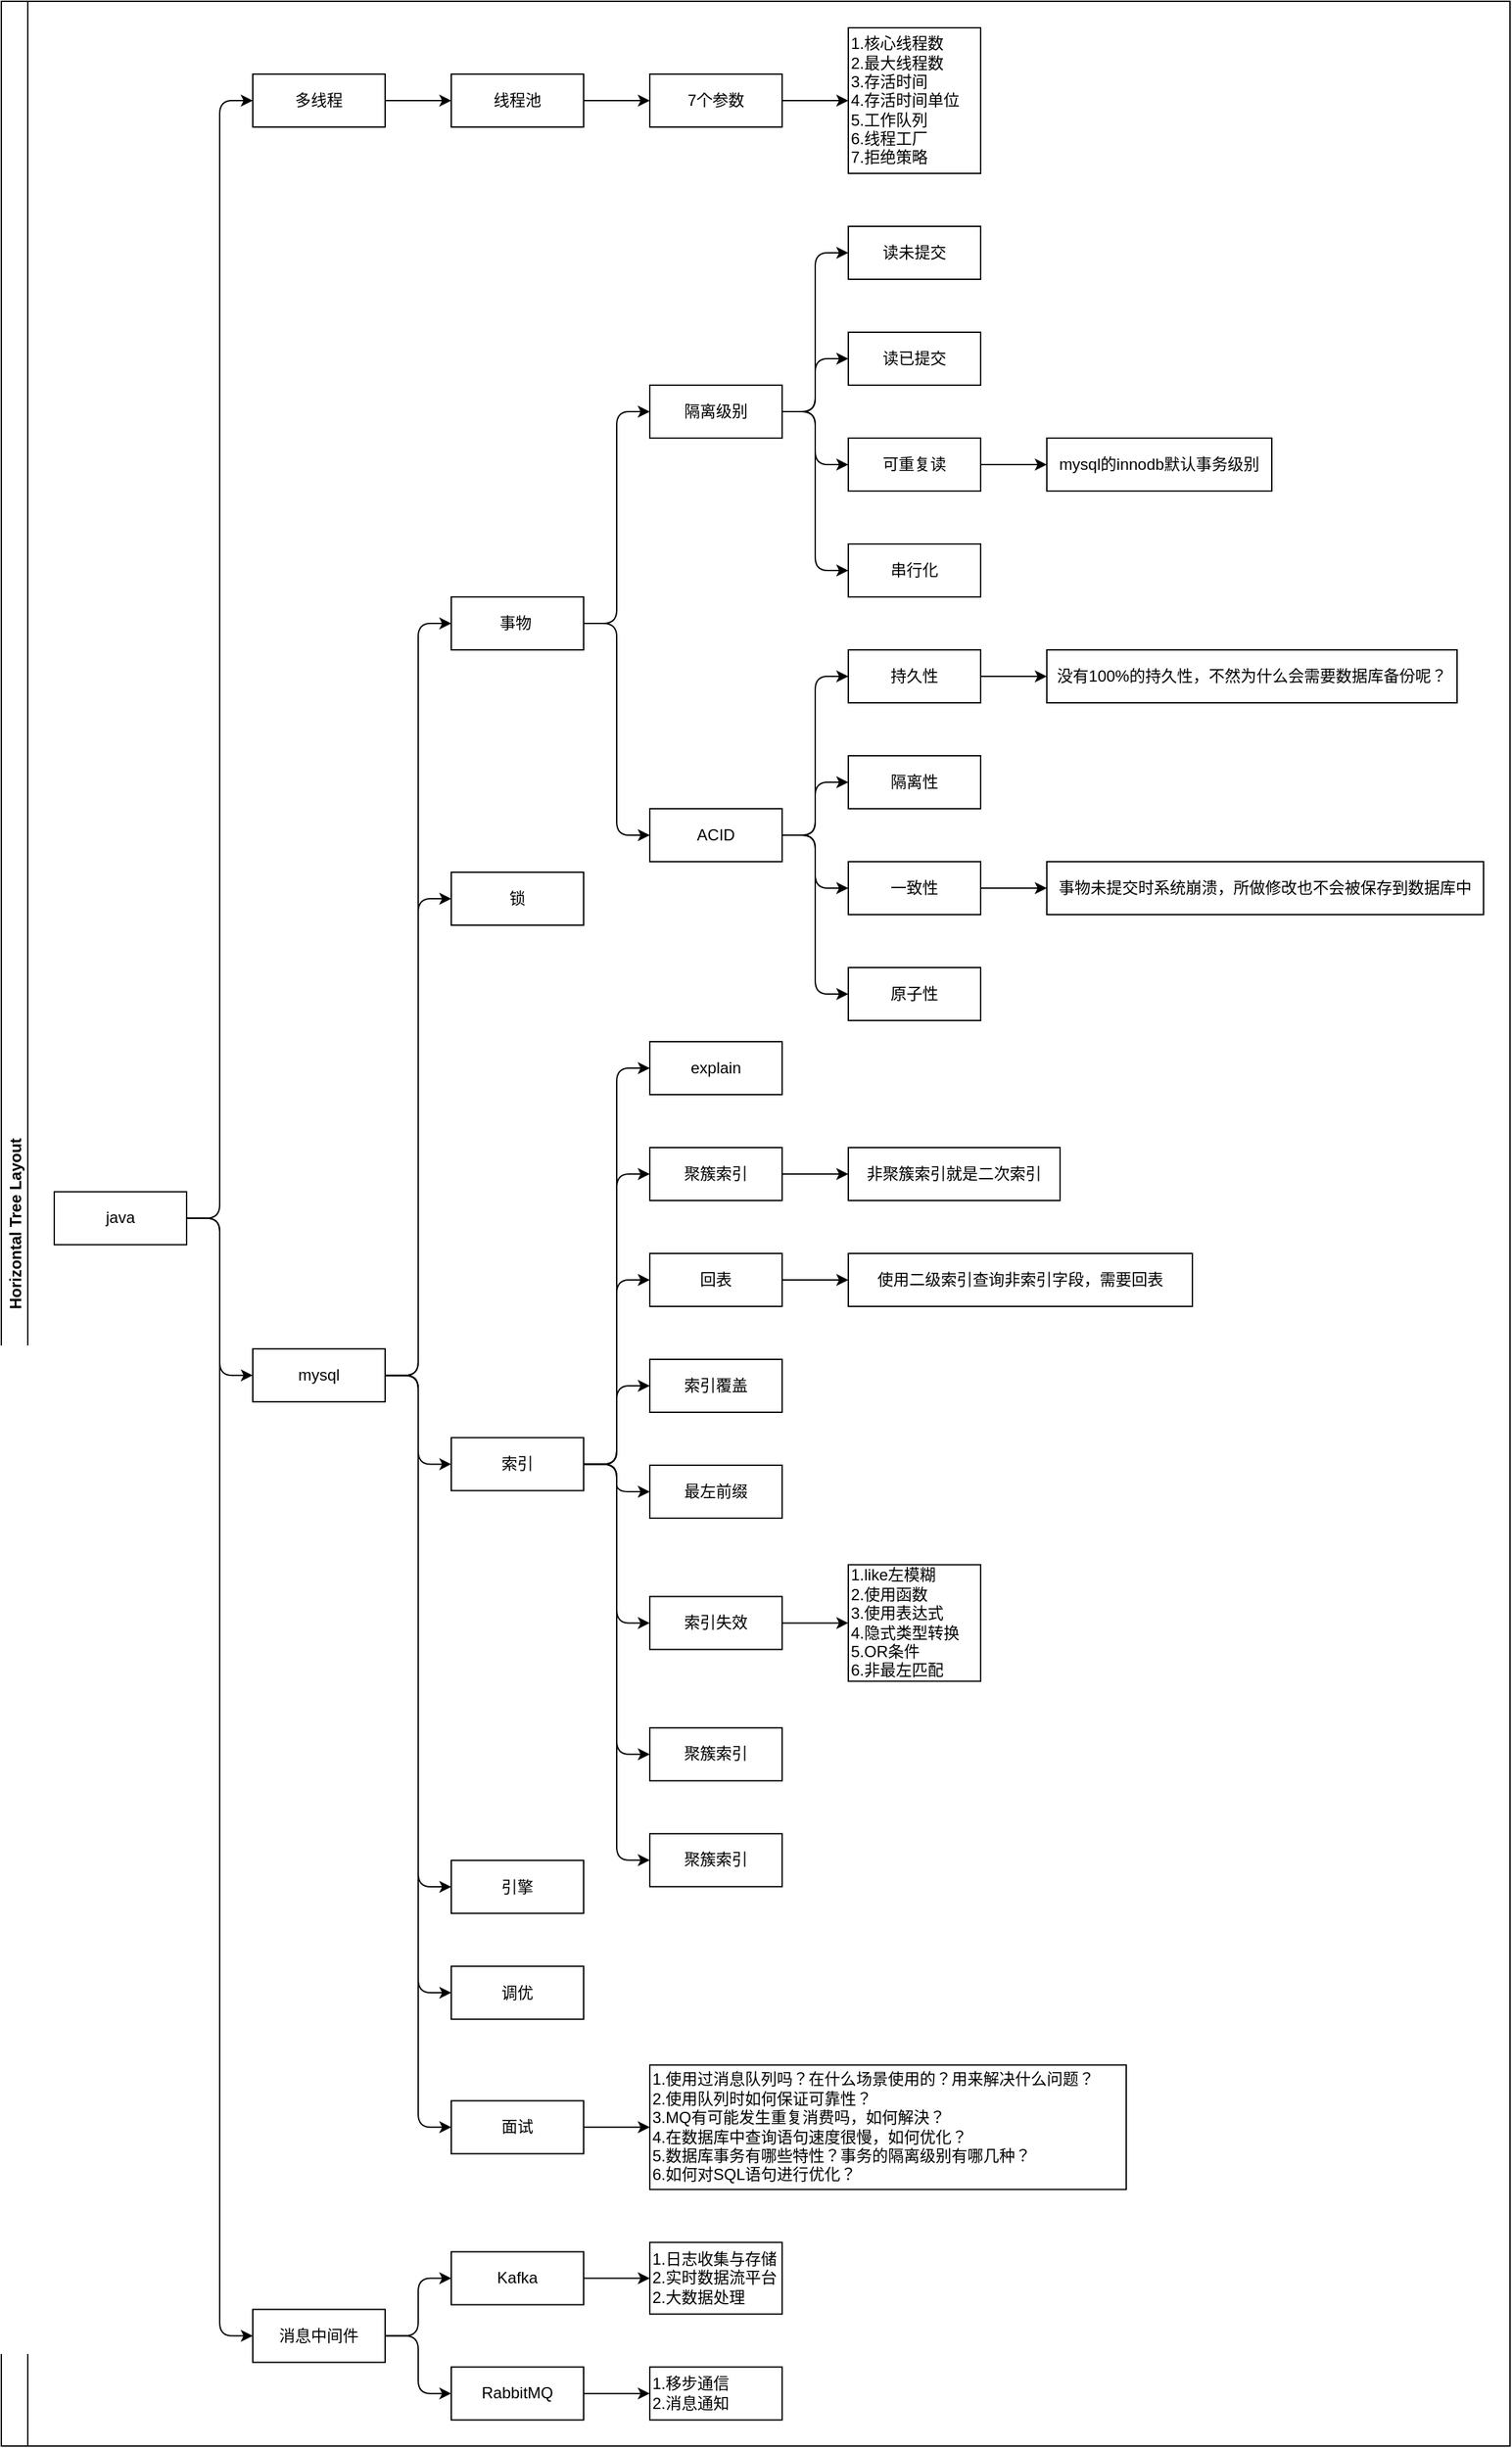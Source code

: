 <mxfile version="24.2.1" type="github">
  <diagram name="第 1 页" id="d7LVQOr1oju6fBaIDHd5">
    <mxGraphModel dx="1257" dy="1885" grid="1" gridSize="10" guides="1" tooltips="1" connect="1" arrows="1" fold="1" page="1" pageScale="1" pageWidth="827" pageHeight="1169" math="0" shadow="0">
      <root>
        <mxCell id="0" />
        <mxCell id="1" parent="0" />
        <mxCell id="vokECpH0RvWYXa4G8-1y-286" value="Horizontal Tree Layout" style="swimlane;startSize=20;horizontal=0;childLayout=treeLayout;horizontalTree=1;resizable=0;containerType=tree;fontSize=12;align=center;" vertex="1" parent="1">
          <mxGeometry x="530" y="-370" width="1140" height="1847" as="geometry" />
        </mxCell>
        <mxCell id="vokECpH0RvWYXa4G8-1y-287" value="java" style="whiteSpace=wrap;html=1;treeFolding=1;align=center;" vertex="1" parent="vokECpH0RvWYXa4G8-1y-286">
          <mxGeometry x="40" y="899.392" width="100" height="40" as="geometry" />
        </mxCell>
        <mxCell id="vokECpH0RvWYXa4G8-1y-288" value="mysql" style="whiteSpace=wrap;html=1;treeFolding=1;align=center;" vertex="1" parent="vokECpH0RvWYXa4G8-1y-286">
          <mxGeometry x="190" y="1018.086" width="100" height="40" as="geometry" />
        </mxCell>
        <mxCell id="vokECpH0RvWYXa4G8-1y-289" value="" style="edgeStyle=elbowEdgeStyle;elbow=horizontal;html=1;rounded=1;curved=0;sourcePerimeterSpacing=0;targetPerimeterSpacing=0;startSize=6;endSize=6;align=center;" edge="1" parent="vokECpH0RvWYXa4G8-1y-286" source="vokECpH0RvWYXa4G8-1y-287" target="vokECpH0RvWYXa4G8-1y-288">
          <mxGeometry relative="1" as="geometry" />
        </mxCell>
        <mxCell id="vokECpH0RvWYXa4G8-1y-290" value="多线程" style="whiteSpace=wrap;html=1;treeFolding=1;align=center;" vertex="1" parent="vokECpH0RvWYXa4G8-1y-286">
          <mxGeometry x="190" y="55" width="100" height="40" as="geometry" />
        </mxCell>
        <mxCell id="vokECpH0RvWYXa4G8-1y-291" value="" style="edgeStyle=elbowEdgeStyle;elbow=horizontal;html=1;rounded=1;curved=0;sourcePerimeterSpacing=0;targetPerimeterSpacing=0;startSize=6;endSize=6;align=center;" edge="1" parent="vokECpH0RvWYXa4G8-1y-286" source="vokECpH0RvWYXa4G8-1y-287" target="vokECpH0RvWYXa4G8-1y-290">
          <mxGeometry relative="1" as="geometry" />
        </mxCell>
        <mxCell id="vokECpH0RvWYXa4G8-1y-303" value="" style="edgeStyle=elbowEdgeStyle;elbow=horizontal;html=1;rounded=1;curved=0;sourcePerimeterSpacing=0;targetPerimeterSpacing=0;startSize=6;endSize=6;align=center;" edge="1" target="vokECpH0RvWYXa4G8-1y-304" source="vokECpH0RvWYXa4G8-1y-288" parent="vokECpH0RvWYXa4G8-1y-286">
          <mxGeometry relative="1" as="geometry">
            <mxPoint x="670" y="-9971.692" as="sourcePoint" />
          </mxGeometry>
        </mxCell>
        <mxCell id="vokECpH0RvWYXa4G8-1y-304" value="事物&lt;span style=&quot;white-space: pre;&quot;&gt;&#x9;&lt;/span&gt;" style="whiteSpace=wrap;html=1;treeFolding=1;align=center;" vertex="1" parent="vokECpH0RvWYXa4G8-1y-286">
          <mxGeometry x="340" y="450" width="100" height="40" as="geometry" />
        </mxCell>
        <mxCell id="vokECpH0RvWYXa4G8-1y-305" value="" style="edgeStyle=elbowEdgeStyle;elbow=horizontal;html=1;rounded=1;curved=0;sourcePerimeterSpacing=0;targetPerimeterSpacing=0;startSize=6;endSize=6;align=center;" edge="1" target="vokECpH0RvWYXa4G8-1y-306" source="vokECpH0RvWYXa4G8-1y-288" parent="vokECpH0RvWYXa4G8-1y-286">
          <mxGeometry relative="1" as="geometry">
            <mxPoint x="820" y="-9931.692" as="sourcePoint" />
          </mxGeometry>
        </mxCell>
        <mxCell id="vokECpH0RvWYXa4G8-1y-306" value="锁" style="whiteSpace=wrap;html=1;treeFolding=1;align=center;" vertex="1" parent="vokECpH0RvWYXa4G8-1y-286">
          <mxGeometry x="340" y="658" width="100" height="40" as="geometry" />
        </mxCell>
        <mxCell id="vokECpH0RvWYXa4G8-1y-307" value="" style="edgeStyle=elbowEdgeStyle;elbow=horizontal;html=1;rounded=1;curved=0;sourcePerimeterSpacing=0;targetPerimeterSpacing=0;startSize=6;endSize=6;align=center;" edge="1" target="vokECpH0RvWYXa4G8-1y-308" source="vokECpH0RvWYXa4G8-1y-288" parent="vokECpH0RvWYXa4G8-1y-286">
          <mxGeometry relative="1" as="geometry">
            <mxPoint x="820" y="-9915.692" as="sourcePoint" />
          </mxGeometry>
        </mxCell>
        <mxCell id="vokECpH0RvWYXa4G8-1y-308" value="索引" style="whiteSpace=wrap;html=1;treeFolding=1;align=center;" vertex="1" parent="vokECpH0RvWYXa4G8-1y-286">
          <mxGeometry x="340" y="1085.2" width="100" height="40" as="geometry" />
        </mxCell>
        <mxCell id="vokECpH0RvWYXa4G8-1y-309" value="" style="edgeStyle=elbowEdgeStyle;elbow=horizontal;html=1;rounded=1;curved=0;sourcePerimeterSpacing=0;targetPerimeterSpacing=0;startSize=6;endSize=6;align=center;" edge="1" target="vokECpH0RvWYXa4G8-1y-310" source="vokECpH0RvWYXa4G8-1y-304" parent="vokECpH0RvWYXa4G8-1y-286">
          <mxGeometry relative="1" as="geometry">
            <mxPoint x="820" y="-9899.692" as="sourcePoint" />
          </mxGeometry>
        </mxCell>
        <mxCell id="vokECpH0RvWYXa4G8-1y-310" value="隔离级别" style="whiteSpace=wrap;html=1;treeFolding=1;align=center;" vertex="1" parent="vokECpH0RvWYXa4G8-1y-286">
          <mxGeometry x="490" y="290" width="100" height="40" as="geometry" />
        </mxCell>
        <mxCell id="vokECpH0RvWYXa4G8-1y-311" value="" style="edgeStyle=elbowEdgeStyle;elbow=horizontal;html=1;rounded=1;curved=0;sourcePerimeterSpacing=0;targetPerimeterSpacing=0;startSize=6;endSize=6;align=center;" edge="1" target="vokECpH0RvWYXa4G8-1y-312" source="vokECpH0RvWYXa4G8-1y-310" parent="vokECpH0RvWYXa4G8-1y-286">
          <mxGeometry relative="1" as="geometry">
            <mxPoint x="970" y="-9349.692" as="sourcePoint" />
          </mxGeometry>
        </mxCell>
        <mxCell id="vokECpH0RvWYXa4G8-1y-312" value="读未提交" style="whiteSpace=wrap;html=1;treeFolding=1;align=center;" vertex="1" parent="vokECpH0RvWYXa4G8-1y-286">
          <mxGeometry x="640" y="170" width="100" height="40" as="geometry" />
        </mxCell>
        <mxCell id="vokECpH0RvWYXa4G8-1y-313" value="" style="edgeStyle=elbowEdgeStyle;elbow=horizontal;html=1;rounded=1;curved=0;sourcePerimeterSpacing=0;targetPerimeterSpacing=0;startSize=6;endSize=6;align=center;" edge="1" target="vokECpH0RvWYXa4G8-1y-314" source="vokECpH0RvWYXa4G8-1y-310" parent="vokECpH0RvWYXa4G8-1y-286">
          <mxGeometry relative="1" as="geometry">
            <mxPoint x="1120" y="-9349.692" as="sourcePoint" />
          </mxGeometry>
        </mxCell>
        <mxCell id="vokECpH0RvWYXa4G8-1y-314" value="读已提交" style="whiteSpace=wrap;html=1;treeFolding=1;align=center;" vertex="1" parent="vokECpH0RvWYXa4G8-1y-286">
          <mxGeometry x="640" y="250" width="100" height="40" as="geometry" />
        </mxCell>
        <mxCell id="vokECpH0RvWYXa4G8-1y-315" value="" style="edgeStyle=elbowEdgeStyle;elbow=horizontal;html=1;rounded=1;curved=0;sourcePerimeterSpacing=0;targetPerimeterSpacing=0;startSize=6;endSize=6;align=center;" edge="1" target="vokECpH0RvWYXa4G8-1y-316" source="vokECpH0RvWYXa4G8-1y-310" parent="vokECpH0RvWYXa4G8-1y-286">
          <mxGeometry relative="1" as="geometry">
            <mxPoint x="1120" y="-9349.692" as="sourcePoint" />
          </mxGeometry>
        </mxCell>
        <mxCell id="vokECpH0RvWYXa4G8-1y-316" value="可重复读" style="whiteSpace=wrap;html=1;treeFolding=1;align=center;" vertex="1" parent="vokECpH0RvWYXa4G8-1y-286">
          <mxGeometry x="640" y="330" width="100" height="40" as="geometry" />
        </mxCell>
        <mxCell id="vokECpH0RvWYXa4G8-1y-317" value="" style="edgeStyle=elbowEdgeStyle;elbow=horizontal;html=1;rounded=1;curved=0;sourcePerimeterSpacing=0;targetPerimeterSpacing=0;startSize=6;endSize=6;align=center;" edge="1" target="vokECpH0RvWYXa4G8-1y-318" source="vokECpH0RvWYXa4G8-1y-310" parent="vokECpH0RvWYXa4G8-1y-286">
          <mxGeometry relative="1" as="geometry">
            <mxPoint x="1120" y="-9349.692" as="sourcePoint" />
          </mxGeometry>
        </mxCell>
        <mxCell id="vokECpH0RvWYXa4G8-1y-318" value="串行化" style="whiteSpace=wrap;html=1;treeFolding=1;align=center;" vertex="1" parent="vokECpH0RvWYXa4G8-1y-286">
          <mxGeometry x="640" y="410" width="100" height="40" as="geometry" />
        </mxCell>
        <mxCell id="vokECpH0RvWYXa4G8-1y-319" value="" style="edgeStyle=elbowEdgeStyle;elbow=horizontal;html=1;rounded=1;curved=0;sourcePerimeterSpacing=0;targetPerimeterSpacing=0;startSize=6;endSize=6;align=center;" edge="1" target="vokECpH0RvWYXa4G8-1y-320" source="vokECpH0RvWYXa4G8-1y-316" parent="vokECpH0RvWYXa4G8-1y-286">
          <mxGeometry relative="1" as="geometry">
            <mxPoint x="1120" y="-9221.692" as="sourcePoint" />
          </mxGeometry>
        </mxCell>
        <mxCell id="vokECpH0RvWYXa4G8-1y-320" value="mysql的innodb默认事务级别" style="whiteSpace=wrap;html=1;treeFolding=1;align=center;" vertex="1" parent="vokECpH0RvWYXa4G8-1y-286">
          <mxGeometry x="790" y="330" width="170" height="40" as="geometry" />
        </mxCell>
        <mxCell id="vokECpH0RvWYXa4G8-1y-321" value="" style="edgeStyle=elbowEdgeStyle;elbow=horizontal;html=1;rounded=1;curved=0;sourcePerimeterSpacing=0;targetPerimeterSpacing=0;startSize=6;endSize=6;align=center;" edge="1" target="vokECpH0RvWYXa4G8-1y-322" source="vokECpH0RvWYXa4G8-1y-308" parent="vokECpH0RvWYXa4G8-1y-286">
          <mxGeometry relative="1" as="geometry">
            <mxPoint x="820" y="-9771.692" as="sourcePoint" />
          </mxGeometry>
        </mxCell>
        <mxCell id="vokECpH0RvWYXa4G8-1y-322" value="explain" style="whiteSpace=wrap;html=1;treeFolding=1;align=center;" vertex="1" parent="vokECpH0RvWYXa4G8-1y-286">
          <mxGeometry x="490" y="786" width="100" height="40" as="geometry" />
        </mxCell>
        <mxCell id="vokECpH0RvWYXa4G8-1y-323" value="" style="edgeStyle=elbowEdgeStyle;elbow=horizontal;html=1;rounded=1;curved=0;sourcePerimeterSpacing=0;targetPerimeterSpacing=0;startSize=6;endSize=6;align=center;" edge="1" target="vokECpH0RvWYXa4G8-1y-324" source="vokECpH0RvWYXa4G8-1y-304" parent="vokECpH0RvWYXa4G8-1y-286">
          <mxGeometry relative="1" as="geometry">
            <mxPoint x="820" y="-9768.492" as="sourcePoint" />
          </mxGeometry>
        </mxCell>
        <mxCell id="vokECpH0RvWYXa4G8-1y-324" value="ACID" style="whiteSpace=wrap;html=1;treeFolding=1;align=center;treeMoving=0;" vertex="1" parent="vokECpH0RvWYXa4G8-1y-286">
          <mxGeometry x="490" y="610" width="100" height="40" as="geometry" />
        </mxCell>
        <mxCell id="vokECpH0RvWYXa4G8-1y-329" value="" style="edgeStyle=elbowEdgeStyle;elbow=horizontal;html=1;rounded=1;curved=0;sourcePerimeterSpacing=0;targetPerimeterSpacing=0;startSize=6;endSize=6;align=center;" edge="1" target="vokECpH0RvWYXa4G8-1y-330" source="vokECpH0RvWYXa4G8-1y-287" parent="vokECpH0RvWYXa4G8-1y-286">
          <mxGeometry relative="1" as="geometry">
            <mxPoint x="660" y="-9415.692" as="sourcePoint" />
          </mxGeometry>
        </mxCell>
        <mxCell id="vokECpH0RvWYXa4G8-1y-330" value="消息中间件" style="whiteSpace=wrap;html=1;treeFolding=1;align=center;" vertex="1" parent="vokECpH0RvWYXa4G8-1y-286">
          <mxGeometry x="190" y="1743.785" width="100" height="40" as="geometry" />
        </mxCell>
        <mxCell id="vokECpH0RvWYXa4G8-1y-331" value="" style="edgeStyle=elbowEdgeStyle;elbow=horizontal;html=1;rounded=1;curved=0;sourcePerimeterSpacing=0;targetPerimeterSpacing=0;startSize=6;endSize=6;align=center;" edge="1" target="vokECpH0RvWYXa4G8-1y-332" source="vokECpH0RvWYXa4G8-1y-288" parent="vokECpH0RvWYXa4G8-1y-286">
          <mxGeometry relative="1" as="geometry">
            <mxPoint x="660" y="-9092.572" as="sourcePoint" />
          </mxGeometry>
        </mxCell>
        <mxCell id="vokECpH0RvWYXa4G8-1y-332" value="引擎" style="whiteSpace=wrap;html=1;treeFolding=1;align=center;" vertex="1" parent="vokECpH0RvWYXa4G8-1y-286">
          <mxGeometry x="340" y="1404.56" width="100" height="40" as="geometry" />
        </mxCell>
        <mxCell id="vokECpH0RvWYXa4G8-1y-333" value="" style="edgeStyle=elbowEdgeStyle;elbow=horizontal;html=1;rounded=1;curved=0;sourcePerimeterSpacing=0;targetPerimeterSpacing=0;startSize=6;endSize=6;align=center;" edge="1" target="vokECpH0RvWYXa4G8-1y-334" source="vokECpH0RvWYXa4G8-1y-330" parent="vokECpH0RvWYXa4G8-1y-286">
          <mxGeometry relative="1" as="geometry">
            <mxPoint x="660" y="-8729.372" as="sourcePoint" />
          </mxGeometry>
        </mxCell>
        <mxCell id="vokECpH0RvWYXa4G8-1y-334" value="Kafka" style="whiteSpace=wrap;html=1;treeFolding=1;align=center;" vertex="1" parent="vokECpH0RvWYXa4G8-1y-286">
          <mxGeometry x="340" y="1700.252" width="100" height="40" as="geometry" />
        </mxCell>
        <mxCell id="vokECpH0RvWYXa4G8-1y-335" value="" style="edgeStyle=elbowEdgeStyle;elbow=horizontal;html=1;rounded=1;curved=0;sourcePerimeterSpacing=0;targetPerimeterSpacing=0;startSize=6;endSize=6;align=center;" edge="1" target="vokECpH0RvWYXa4G8-1y-336" source="vokECpH0RvWYXa4G8-1y-288" parent="vokECpH0RvWYXa4G8-1y-286">
          <mxGeometry relative="1" as="geometry">
            <mxPoint x="660" y="-8728.892" as="sourcePoint" />
          </mxGeometry>
        </mxCell>
        <mxCell id="vokECpH0RvWYXa4G8-1y-336" value="调优" style="whiteSpace=wrap;html=1;treeFolding=1;align=center;" vertex="1" parent="vokECpH0RvWYXa4G8-1y-286">
          <mxGeometry x="340" y="1484.56" width="100" height="40" as="geometry" />
        </mxCell>
        <mxCell id="vokECpH0RvWYXa4G8-1y-338" value="" style="edgeStyle=elbowEdgeStyle;elbow=horizontal;html=1;rounded=1;curved=0;sourcePerimeterSpacing=0;targetPerimeterSpacing=0;startSize=6;endSize=6;align=center;" edge="1" target="vokECpH0RvWYXa4G8-1y-339" source="vokECpH0RvWYXa4G8-1y-288" parent="vokECpH0RvWYXa4G8-1y-286">
          <mxGeometry relative="1" as="geometry">
            <mxPoint x="660" y="-8306.172" as="sourcePoint" />
          </mxGeometry>
        </mxCell>
        <mxCell id="vokECpH0RvWYXa4G8-1y-339" value="面试" style="whiteSpace=wrap;html=1;treeFolding=1;align=center;" vertex="1" parent="vokECpH0RvWYXa4G8-1y-286">
          <mxGeometry x="340" y="1586.172" width="100" height="40" as="geometry" />
        </mxCell>
        <mxCell id="vokECpH0RvWYXa4G8-1y-340" value="" style="edgeStyle=elbowEdgeStyle;elbow=horizontal;html=1;rounded=1;curved=0;sourcePerimeterSpacing=0;targetPerimeterSpacing=0;startSize=6;endSize=6;align=center;" edge="1" target="vokECpH0RvWYXa4G8-1y-341" source="vokECpH0RvWYXa4G8-1y-339" parent="vokECpH0RvWYXa4G8-1y-286">
          <mxGeometry relative="1" as="geometry">
            <mxPoint x="810" y="-7863.452" as="sourcePoint" />
          </mxGeometry>
        </mxCell>
        <mxCell id="vokECpH0RvWYXa4G8-1y-341" value="&lt;div&gt;1.&lt;span style=&quot;background-color: initial;&quot;&gt;使用过消息队列吗？在什么场景使用的？用来解决什么问题？&lt;/span&gt;&lt;/div&gt;&lt;div&gt;2.&lt;span style=&quot;background-color: initial;&quot;&gt;使用队列时如何保证可靠性？&lt;/span&gt;&lt;/div&gt;&lt;div&gt;3.&lt;span style=&quot;background-color: initial;&quot;&gt;MQ有可能发生重复消费吗，如何解決？&lt;/span&gt;&lt;/div&gt;&lt;div&gt;4.&lt;span style=&quot;background-color: initial;&quot;&gt;在数据库中查询语句速度很慢，如何优化？&lt;/span&gt;&lt;/div&gt;&lt;div&gt;5.数据库事务有哪些特性？事务的隔离级别有哪几种？&lt;/div&gt;&lt;div&gt;6.&lt;span style=&quot;background-color: initial;&quot;&gt;如何对SQL语句进行优化？&lt;/span&gt;&lt;/div&gt;" style="whiteSpace=wrap;html=1;treeFolding=0;align=left;" vertex="1" parent="vokECpH0RvWYXa4G8-1y-286">
          <mxGeometry x="490" y="1559.157" width="360" height="94.03" as="geometry" />
        </mxCell>
        <mxCell id="vokECpH0RvWYXa4G8-1y-345" value="" style="edgeStyle=elbowEdgeStyle;elbow=horizontal;html=1;rounded=1;curved=0;sourcePerimeterSpacing=0;targetPerimeterSpacing=0;startSize=6;endSize=6;align=center;" edge="1" target="vokECpH0RvWYXa4G8-1y-346" source="vokECpH0RvWYXa4G8-1y-324" parent="vokECpH0RvWYXa4G8-1y-286">
          <mxGeometry relative="1" as="geometry">
            <mxPoint x="960" y="-6932.68" as="sourcePoint" />
          </mxGeometry>
        </mxCell>
        <mxCell id="vokECpH0RvWYXa4G8-1y-346" value="原子性" style="whiteSpace=wrap;html=1;treeFolding=1;align=center;" vertex="1" parent="vokECpH0RvWYXa4G8-1y-286">
          <mxGeometry x="640" y="730" width="100" height="40" as="geometry" />
        </mxCell>
        <mxCell id="vokECpH0RvWYXa4G8-1y-347" value="" style="edgeStyle=elbowEdgeStyle;elbow=horizontal;html=1;rounded=1;curved=0;sourcePerimeterSpacing=0;targetPerimeterSpacing=0;startSize=6;endSize=6;align=center;" edge="1" target="vokECpH0RvWYXa4G8-1y-348" source="vokECpH0RvWYXa4G8-1y-324" parent="vokECpH0RvWYXa4G8-1y-286">
          <mxGeometry relative="1" as="geometry">
            <mxPoint x="1110" y="-6837.96" as="sourcePoint" />
          </mxGeometry>
        </mxCell>
        <mxCell id="vokECpH0RvWYXa4G8-1y-348" value="一致性" style="whiteSpace=wrap;html=1;treeFolding=1;align=center;" vertex="1" parent="vokECpH0RvWYXa4G8-1y-286">
          <mxGeometry x="640" y="650" width="100" height="40" as="geometry" />
        </mxCell>
        <mxCell id="vokECpH0RvWYXa4G8-1y-349" value="" style="edgeStyle=elbowEdgeStyle;elbow=horizontal;html=1;rounded=1;curved=0;sourcePerimeterSpacing=0;targetPerimeterSpacing=0;startSize=6;endSize=6;align=center;" edge="1" target="vokECpH0RvWYXa4G8-1y-350" source="vokECpH0RvWYXa4G8-1y-324" parent="vokECpH0RvWYXa4G8-1y-286">
          <mxGeometry relative="1" as="geometry">
            <mxPoint x="1110" y="-6291.268" as="sourcePoint" />
          </mxGeometry>
        </mxCell>
        <mxCell id="vokECpH0RvWYXa4G8-1y-350" value="隔离性" style="whiteSpace=wrap;html=1;treeFolding=1;align=center;" vertex="1" parent="vokECpH0RvWYXa4G8-1y-286">
          <mxGeometry x="640" y="570" width="100" height="40" as="geometry" />
        </mxCell>
        <mxCell id="vokECpH0RvWYXa4G8-1y-351" value="" style="edgeStyle=elbowEdgeStyle;elbow=horizontal;html=1;rounded=1;curved=0;sourcePerimeterSpacing=0;targetPerimeterSpacing=0;startSize=6;endSize=6;align=center;" edge="1" target="vokECpH0RvWYXa4G8-1y-352" source="vokECpH0RvWYXa4G8-1y-324" parent="vokECpH0RvWYXa4G8-1y-286">
          <mxGeometry relative="1" as="geometry">
            <mxPoint x="1110" y="-5715.775" as="sourcePoint" />
          </mxGeometry>
        </mxCell>
        <mxCell id="vokECpH0RvWYXa4G8-1y-352" value="持久性" style="whiteSpace=wrap;html=1;treeFolding=1;align=center;" vertex="1" parent="vokECpH0RvWYXa4G8-1y-286">
          <mxGeometry x="640" y="490" width="100" height="40" as="geometry" />
        </mxCell>
        <mxCell id="vokECpH0RvWYXa4G8-1y-353" value="" style="edgeStyle=elbowEdgeStyle;elbow=horizontal;html=1;rounded=1;curved=0;sourcePerimeterSpacing=0;targetPerimeterSpacing=0;startSize=6;endSize=6;align=center;" edge="1" target="vokECpH0RvWYXa4G8-1y-354" source="vokECpH0RvWYXa4G8-1y-352" parent="vokECpH0RvWYXa4G8-1y-286">
          <mxGeometry relative="1" as="geometry">
            <mxPoint x="1110" y="-5104.883" as="sourcePoint" />
          </mxGeometry>
        </mxCell>
        <mxCell id="vokECpH0RvWYXa4G8-1y-354" value="没有100%的持久性，不然为什么会需要数据库备份呢？" style="whiteSpace=wrap;html=1;treeFolding=1;align=center;" vertex="1" parent="vokECpH0RvWYXa4G8-1y-286">
          <mxGeometry x="790" y="490" width="310" height="40" as="geometry" />
        </mxCell>
        <mxCell id="vokECpH0RvWYXa4G8-1y-355" value="" style="edgeStyle=elbowEdgeStyle;elbow=horizontal;html=1;rounded=1;curved=0;sourcePerimeterSpacing=0;targetPerimeterSpacing=0;startSize=6;endSize=6;align=center;" edge="1" target="vokECpH0RvWYXa4G8-1y-356" source="vokECpH0RvWYXa4G8-1y-348" parent="vokECpH0RvWYXa4G8-1y-286">
          <mxGeometry relative="1" as="geometry">
            <mxPoint x="1110" y="-5104.883" as="sourcePoint" />
          </mxGeometry>
        </mxCell>
        <mxCell id="vokECpH0RvWYXa4G8-1y-356" value="事物未提交时系统崩溃，所做修改也不会被保存到数据库中" style="whiteSpace=wrap;html=1;treeFolding=1;align=center;" vertex="1" parent="vokECpH0RvWYXa4G8-1y-286">
          <mxGeometry x="790" y="650" width="330" height="40" as="geometry" />
        </mxCell>
        <mxCell id="vokECpH0RvWYXa4G8-1y-357" value="" style="edgeStyle=elbowEdgeStyle;elbow=horizontal;html=1;rounded=1;curved=0;sourcePerimeterSpacing=0;targetPerimeterSpacing=0;startSize=6;endSize=6;align=center;" edge="1" target="vokECpH0RvWYXa4G8-1y-358" source="vokECpH0RvWYXa4G8-1y-308" parent="vokECpH0RvWYXa4G8-1y-286">
          <mxGeometry relative="1" as="geometry">
            <mxPoint x="820" y="-5986.883" as="sourcePoint" />
          </mxGeometry>
        </mxCell>
        <mxCell id="vokECpH0RvWYXa4G8-1y-358" value="聚簇索引" style="whiteSpace=wrap;html=1;treeFolding=1;align=center;" vertex="1" parent="vokECpH0RvWYXa4G8-1y-286">
          <mxGeometry x="490" y="866" width="100" height="40" as="geometry" />
        </mxCell>
        <mxCell id="vokECpH0RvWYXa4G8-1y-359" value="" style="edgeStyle=elbowEdgeStyle;elbow=horizontal;html=1;rounded=1;curved=0;sourcePerimeterSpacing=0;targetPerimeterSpacing=0;startSize=6;endSize=6;align=center;" edge="1" target="vokECpH0RvWYXa4G8-1y-360" source="vokECpH0RvWYXa4G8-1y-308" parent="vokECpH0RvWYXa4G8-1y-286">
          <mxGeometry relative="1" as="geometry">
            <mxPoint x="970" y="-5290.39" as="sourcePoint" />
          </mxGeometry>
        </mxCell>
        <mxCell id="vokECpH0RvWYXa4G8-1y-360" value="回表" style="whiteSpace=wrap;html=1;treeFolding=1;align=center;" vertex="1" parent="vokECpH0RvWYXa4G8-1y-286">
          <mxGeometry x="490" y="946" width="100" height="40" as="geometry" />
        </mxCell>
        <mxCell id="vokECpH0RvWYXa4G8-1y-361" value="" style="edgeStyle=elbowEdgeStyle;elbow=horizontal;html=1;rounded=1;curved=0;sourcePerimeterSpacing=0;targetPerimeterSpacing=0;startSize=6;endSize=6;align=center;" edge="1" target="vokECpH0RvWYXa4G8-1y-362" source="vokECpH0RvWYXa4G8-1y-360" parent="vokECpH0RvWYXa4G8-1y-286">
          <mxGeometry relative="1" as="geometry">
            <mxPoint x="970" y="-4551.297" as="sourcePoint" />
          </mxGeometry>
        </mxCell>
        <mxCell id="vokECpH0RvWYXa4G8-1y-362" value="使用二级索引查询非索引字段，需要回表" style="whiteSpace=wrap;html=1;treeFolding=1;align=center;" vertex="1" parent="vokECpH0RvWYXa4G8-1y-286">
          <mxGeometry x="640" y="946" width="260" height="40" as="geometry" />
        </mxCell>
        <mxCell id="vokECpH0RvWYXa4G8-1y-363" value="" style="edgeStyle=elbowEdgeStyle;elbow=horizontal;html=1;rounded=1;curved=0;sourcePerimeterSpacing=0;targetPerimeterSpacing=0;startSize=6;endSize=6;align=center;" edge="1" target="vokECpH0RvWYXa4G8-1y-364" source="vokECpH0RvWYXa4G8-1y-308" parent="vokECpH0RvWYXa4G8-1y-286">
          <mxGeometry relative="1" as="geometry">
            <mxPoint x="820" y="-4636.297" as="sourcePoint" />
          </mxGeometry>
        </mxCell>
        <mxCell id="vokECpH0RvWYXa4G8-1y-364" value="索引覆盖" style="whiteSpace=wrap;html=1;treeFolding=1;align=center;" vertex="1" parent="vokECpH0RvWYXa4G8-1y-286">
          <mxGeometry x="490" y="1026" width="100" height="40" as="geometry" />
        </mxCell>
        <mxCell id="vokECpH0RvWYXa4G8-1y-367" value="" style="edgeStyle=elbowEdgeStyle;elbow=horizontal;html=1;rounded=1;curved=0;sourcePerimeterSpacing=0;targetPerimeterSpacing=0;startSize=6;endSize=6;align=center;" edge="1" target="vokECpH0RvWYXa4G8-1y-368" source="vokECpH0RvWYXa4G8-1y-308" parent="vokECpH0RvWYXa4G8-1y-286">
          <mxGeometry relative="1" as="geometry">
            <mxPoint x="970" y="-3852.605" as="sourcePoint" />
          </mxGeometry>
        </mxCell>
        <mxCell id="vokECpH0RvWYXa4G8-1y-368" value="最左前缀" style="whiteSpace=wrap;html=1;treeFolding=1;align=center;" vertex="1" parent="vokECpH0RvWYXa4G8-1y-286">
          <mxGeometry x="490" y="1106" width="100" height="40" as="geometry" />
        </mxCell>
        <mxCell id="vokECpH0RvWYXa4G8-1y-369" value="" style="edgeStyle=elbowEdgeStyle;elbow=horizontal;html=1;rounded=1;curved=0;sourcePerimeterSpacing=0;targetPerimeterSpacing=0;startSize=6;endSize=6;align=center;" edge="1" target="vokECpH0RvWYXa4G8-1y-370" source="vokECpH0RvWYXa4G8-1y-334" parent="vokECpH0RvWYXa4G8-1y-286">
          <mxGeometry relative="1" as="geometry">
            <mxPoint x="820" y="-2583.312" as="sourcePoint" />
          </mxGeometry>
        </mxCell>
        <mxCell id="vokECpH0RvWYXa4G8-1y-370" value="1.日志收集与存储&lt;div&gt;2.实时数据流平台&lt;br&gt;2.大数据处理&lt;/div&gt;" style="whiteSpace=wrap;html=1;treeFolding=1;align=left;" vertex="1" parent="vokECpH0RvWYXa4G8-1y-286">
          <mxGeometry x="490" y="1693.187" width="100" height="54.13" as="geometry" />
        </mxCell>
        <mxCell id="vokECpH0RvWYXa4G8-1y-371" value="" style="edgeStyle=elbowEdgeStyle;elbow=horizontal;html=1;rounded=1;curved=0;sourcePerimeterSpacing=0;targetPerimeterSpacing=0;startSize=6;endSize=6;align=center;" edge="1" target="vokECpH0RvWYXa4G8-1y-372" source="vokECpH0RvWYXa4G8-1y-330" parent="vokECpH0RvWYXa4G8-1y-286">
          <mxGeometry relative="1" as="geometry">
            <mxPoint x="670" y="-3072.014" as="sourcePoint" />
          </mxGeometry>
        </mxCell>
        <mxCell id="vokECpH0RvWYXa4G8-1y-372" value="RabbitMQ" style="whiteSpace=wrap;html=1;treeFolding=1;align=center;" vertex="1" parent="vokECpH0RvWYXa4G8-1y-286">
          <mxGeometry x="340" y="1787.317" width="100" height="40" as="geometry" />
        </mxCell>
        <mxCell id="vokECpH0RvWYXa4G8-1y-373" value="" style="edgeStyle=elbowEdgeStyle;elbow=horizontal;html=1;rounded=1;curved=0;sourcePerimeterSpacing=0;targetPerimeterSpacing=0;startSize=6;endSize=6;align=center;" edge="1" target="vokECpH0RvWYXa4G8-1y-374" source="vokECpH0RvWYXa4G8-1y-372" parent="vokECpH0RvWYXa4G8-1y-286">
          <mxGeometry relative="1" as="geometry">
            <mxPoint x="820" y="-2559.064" as="sourcePoint" />
          </mxGeometry>
        </mxCell>
        <mxCell id="vokECpH0RvWYXa4G8-1y-374" value="1.移步通信&lt;div&gt;2.消息通知&lt;/div&gt;" style="whiteSpace=wrap;html=1;treeFolding=1;align=left;" vertex="1" parent="vokECpH0RvWYXa4G8-1y-286">
          <mxGeometry x="490" y="1787.317" width="100" height="40" as="geometry" />
        </mxCell>
        <mxCell id="vokECpH0RvWYXa4G8-1y-375" value="" style="edgeStyle=elbowEdgeStyle;elbow=horizontal;html=1;rounded=1;curved=0;sourcePerimeterSpacing=0;targetPerimeterSpacing=0;startSize=6;endSize=6;align=center;" edge="1" target="vokECpH0RvWYXa4G8-1y-376" source="vokECpH0RvWYXa4G8-1y-308" parent="vokECpH0RvWYXa4G8-1y-286">
          <mxGeometry relative="1" as="geometry">
            <mxPoint x="820" y="-3155.312" as="sourcePoint" />
          </mxGeometry>
        </mxCell>
        <mxCell id="vokECpH0RvWYXa4G8-1y-376" value="索引失效" style="whiteSpace=wrap;html=1;treeFolding=1;align=center;" vertex="1" parent="vokECpH0RvWYXa4G8-1y-286">
          <mxGeometry x="490" y="1205.2" width="100" height="40" as="geometry" />
        </mxCell>
        <mxCell id="vokECpH0RvWYXa4G8-1y-377" value="" style="edgeStyle=elbowEdgeStyle;elbow=horizontal;html=1;rounded=1;curved=0;sourcePerimeterSpacing=0;targetPerimeterSpacing=0;startSize=6;endSize=6;align=center;" edge="1" target="vokECpH0RvWYXa4G8-1y-378" source="vokECpH0RvWYXa4G8-1y-376" parent="vokECpH0RvWYXa4G8-1y-286">
          <mxGeometry relative="1" as="geometry">
            <mxPoint x="970" y="-2216.42" as="sourcePoint" />
          </mxGeometry>
        </mxCell>
        <mxCell id="vokECpH0RvWYXa4G8-1y-378" value="1.like左模糊&lt;div&gt;2.使用函数&lt;/div&gt;&lt;div&gt;3.使用表达式&lt;/div&gt;&lt;div&gt;4.隐式类型转换&lt;/div&gt;&lt;div&gt;5.OR条件&lt;/div&gt;&lt;div&gt;6.非最左匹配&lt;br&gt;&lt;/div&gt;" style="whiteSpace=wrap;html=1;treeFolding=0;align=left;" vertex="1" parent="vokECpH0RvWYXa4G8-1y-286">
          <mxGeometry x="640" y="1181.2" width="100" height="88" as="geometry" />
        </mxCell>
        <mxCell id="vokECpH0RvWYXa4G8-1y-381" value="" style="edgeStyle=elbowEdgeStyle;elbow=horizontal;html=1;rounded=1;curved=0;sourcePerimeterSpacing=0;targetPerimeterSpacing=0;startSize=6;endSize=6;align=center;" edge="1" target="vokECpH0RvWYXa4G8-1y-382" source="vokECpH0RvWYXa4G8-1y-358" parent="vokECpH0RvWYXa4G8-1y-286">
          <mxGeometry relative="1" as="geometry">
            <mxPoint x="970" y="-2255.924" as="sourcePoint" />
          </mxGeometry>
        </mxCell>
        <mxCell id="vokECpH0RvWYXa4G8-1y-382" value="非聚簇索引就是二次索引" style="whiteSpace=wrap;html=1;treeFolding=1;align=center;" vertex="1" parent="vokECpH0RvWYXa4G8-1y-286">
          <mxGeometry x="640" y="866" width="160" height="40" as="geometry" />
        </mxCell>
        <mxCell id="vokECpH0RvWYXa4G8-1y-383" value="" style="edgeStyle=elbowEdgeStyle;elbow=horizontal;html=1;rounded=1;curved=0;sourcePerimeterSpacing=0;targetPerimeterSpacing=0;startSize=6;endSize=6;align=center;" edge="1" target="vokECpH0RvWYXa4G8-1y-384" source="vokECpH0RvWYXa4G8-1y-308" parent="vokECpH0RvWYXa4G8-1y-286">
          <mxGeometry relative="1" as="geometry">
            <mxPoint x="970" y="-2255.924" as="sourcePoint" />
          </mxGeometry>
        </mxCell>
        <mxCell id="vokECpH0RvWYXa4G8-1y-384" value="聚簇索引" style="whiteSpace=wrap;html=1;treeFolding=1;align=center;" vertex="1" parent="vokECpH0RvWYXa4G8-1y-286">
          <mxGeometry x="490" y="1304.4" width="100" height="40" as="geometry" />
        </mxCell>
        <mxCell id="vokECpH0RvWYXa4G8-1y-385" value="" style="edgeStyle=elbowEdgeStyle;elbow=horizontal;html=1;rounded=1;curved=0;sourcePerimeterSpacing=0;targetPerimeterSpacing=0;startSize=6;endSize=6;align=center;" edge="1" target="vokECpH0RvWYXa4G8-1y-386" source="vokECpH0RvWYXa4G8-1y-308" parent="vokECpH0RvWYXa4G8-1y-286">
          <mxGeometry relative="1" as="geometry">
            <mxPoint x="970" y="-1351.927" as="sourcePoint" />
          </mxGeometry>
        </mxCell>
        <mxCell id="vokECpH0RvWYXa4G8-1y-386" value="聚簇索引" style="whiteSpace=wrap;html=1;treeFolding=1;align=center;" vertex="1" parent="vokECpH0RvWYXa4G8-1y-286">
          <mxGeometry x="490" y="1384.4" width="100" height="40" as="geometry" />
        </mxCell>
        <mxCell id="vokECpH0RvWYXa4G8-1y-388" value="" style="edgeStyle=elbowEdgeStyle;elbow=horizontal;html=1;rounded=1;curved=0;sourcePerimeterSpacing=0;targetPerimeterSpacing=0;startSize=6;endSize=6;align=center;" edge="1" target="vokECpH0RvWYXa4G8-1y-389" source="vokECpH0RvWYXa4G8-1y-290" parent="vokECpH0RvWYXa4G8-1y-286">
          <mxGeometry relative="1" as="geometry">
            <mxPoint x="670" y="-378.826" as="sourcePoint" />
          </mxGeometry>
        </mxCell>
        <mxCell id="vokECpH0RvWYXa4G8-1y-389" value="线程池" style="whiteSpace=wrap;html=1;treeFolding=1;align=center;" vertex="1" parent="vokECpH0RvWYXa4G8-1y-286">
          <mxGeometry x="340" y="55" width="100" height="40" as="geometry" />
        </mxCell>
        <mxCell id="vokECpH0RvWYXa4G8-1y-390" value="" style="edgeStyle=elbowEdgeStyle;elbow=horizontal;html=1;rounded=1;curved=0;sourcePerimeterSpacing=0;targetPerimeterSpacing=0;startSize=6;endSize=6;align=center;" edge="1" target="vokECpH0RvWYXa4G8-1y-391" source="vokECpH0RvWYXa4G8-1y-389" parent="vokECpH0RvWYXa4G8-1y-286">
          <mxGeometry relative="1" as="geometry">
            <mxPoint x="820" y="-1130.017" as="sourcePoint" />
          </mxGeometry>
        </mxCell>
        <mxCell id="vokECpH0RvWYXa4G8-1y-391" value="7个参数" style="whiteSpace=wrap;html=1;treeFolding=1;align=center;" vertex="1" parent="vokECpH0RvWYXa4G8-1y-286">
          <mxGeometry x="490" y="55" width="100" height="40" as="geometry" />
        </mxCell>
        <mxCell id="vokECpH0RvWYXa4G8-1y-392" value="" style="edgeStyle=elbowEdgeStyle;elbow=horizontal;html=1;rounded=1;curved=0;sourcePerimeterSpacing=0;targetPerimeterSpacing=0;startSize=6;endSize=6;align=center;" edge="1" target="vokECpH0RvWYXa4G8-1y-393" source="vokECpH0RvWYXa4G8-1y-391" parent="vokECpH0RvWYXa4G8-1y-286">
          <mxGeometry relative="1" as="geometry">
            <mxPoint x="970" y="-1194.017" as="sourcePoint" />
          </mxGeometry>
        </mxCell>
        <mxCell id="vokECpH0RvWYXa4G8-1y-393" value="1.核心线程数&lt;div&gt;2.最大线程数&lt;/div&gt;&lt;div&gt;3.存活时间&lt;/div&gt;&lt;div&gt;4.存活时间单位&lt;/div&gt;&lt;div&gt;5.工作队列&lt;/div&gt;&lt;div&gt;6.线程工厂&lt;/div&gt;&lt;div&gt;7.拒绝策略&lt;/div&gt;" style="whiteSpace=wrap;html=1;treeFolding=1;align=left;" vertex="1" parent="vokECpH0RvWYXa4G8-1y-286">
          <mxGeometry x="640" y="20" width="100" height="110" as="geometry" />
        </mxCell>
      </root>
    </mxGraphModel>
  </diagram>
</mxfile>
